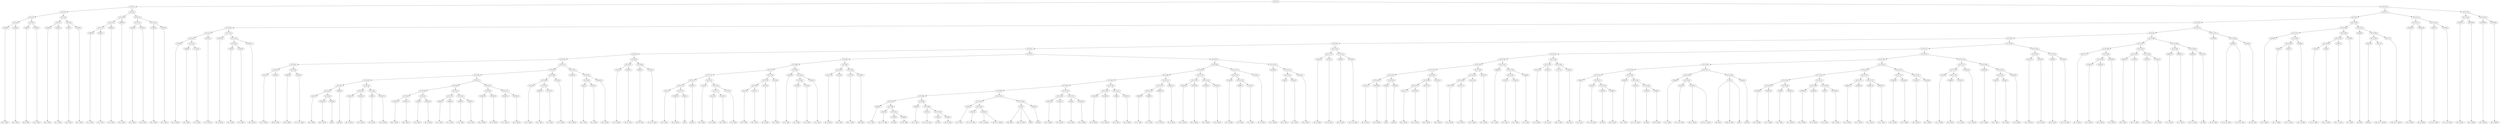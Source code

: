 digraph sample{
"L2350(0)"->"[D  G  B](0)"
"L2350(1)"->"[D  G  B](1)"
"L5721(4)"->"L2350(0)"
"L5721(4)"->"L2350(1)"
"L199(0)"->"[D  E  B](0)"
"L2350(2)"->"[D  G  B](2)"
"L5721(5)"->"L199(0)"
"L5721(5)"->"L2350(2)"
"L5721(3)"->"L5721(4)"
"L5721(3)"->"L5721(5)"
"L2350(3)"->"[D  G  B](3)"
"L2350(4)"->"[D  G  B](4)"
"L5721(7)"->"L2350(3)"
"L5721(7)"->"L2350(4)"
"L199(1)"->"[D  E  B](1)"
"L2350(5)"->"[D  G  B](5)"
"L5721(8)"->"L199(1)"
"L5721(8)"->"L2350(5)"
"L5721(6)"->"L5721(7)"
"L5721(6)"->"L5721(8)"
"L5721(2)"->"L5721(3)"
"L5721(2)"->"L5721(6)"
"L3863(0)"->"[C  E  G](0)"
"L3863(1)"->"[C  E  G](1)"
"L5721(12)"->"L3863(0)"
"L5721(12)"->"L3863(1)"
"L3863(2)"->"[C  E  G](2)"
"L5721(11)"->"L5721(12)"
"L5721(11)"->"L3863(2)"
"L3863(3)"->"[C  E  G](3)"
"L5721(10)"->"L5721(11)"
"L5721(10)"->"L3863(3)"
"L2350(6)"->"[D  G  B](6)"
"L2350(7)"->"[D  G  B](7)"
"L5721(14)"->"L2350(6)"
"L5721(14)"->"L2350(7)"
"L2350(8)"->"[D  G  B](8)"
"L2350(9)"->"[D  G  B](9)"
"L5721(15)"->"L2350(8)"
"L5721(15)"->"L2350(9)"
"L5721(13)"->"L5721(14)"
"L5721(13)"->"L5721(15)"
"L5721(9)"->"L5721(10)"
"L5721(9)"->"L5721(13)"
"L5721(1)"->"L5721(2)"
"L5721(1)"->"L5721(9)"
"L5154(0)"->"[C  D  Fis](0)"
"L4996(0)"->"[D  A  B](0)"
"L-1814(0)"->"[C  A  B](0)"
"L5721(23)"->"L4996(0)"
"L5721(23)"->"L-1814(0)"
"L5721(22)"->"L5154(0)"
"L5721(22)"->"L5721(23)"
"L5154(1)"->"[C  D  Fis](1)"
"L5721(21)"->"L5721(22)"
"L5721(21)"->"L5154(1)"
"L2350(10)"->"[D  G  B](10)"
"L563(0)"->"[D  G  A](0)"
"L4185(0)"->"[G  A  B](0)"
"L5721(26)"->"L563(0)"
"L5721(26)"->"L4185(0)"
"L2350(11)"->"[D  G  B](11)"
"L5721(25)"->"L5721(26)"
"L5721(25)"->"L2350(11)"
"L5721(24)"->"L2350(10)"
"L5721(24)"->"L5721(25)"
"L5721(20)"->"L5721(21)"
"L5721(20)"->"L5721(24)"
"L5154(2)"->"[C  D  Fis](2)"
"L4310(0)"->"[D  Fis  G](0)"
"L5721(35)"->"L5154(2)"
"L5721(35)"->"L4310(0)"
"L4935(0)"->"[D  Fis  A](0)"
"L4793(0)"->"[C  D  Fis  A](0)"
"L5721(36)"->"L4935(0)"
"L5721(36)"->"L4793(0)"
"L5721(34)"->"L5721(35)"
"L5721(34)"->"L5721(36)"
"L4212(0)"->"[E  G  B](0)"
"L2350(12)"->"[D  G  B](12)"
"L2930(0)"->"[G](0)"
"L5721(43)"->"L2350(12)"
"L5721(43)"->"L2930(0)"
"L5721(42)"->"L4212(0)"
"L5721(42)"->"L5721(43)"
"L3642(0)"->"[rest](0)"
"L5721(41)"->"L5721(42)"
"L5721(41)"->"L3642(0)"
"L2350(13)"->"[D  G  B](13)"
"L2350(14)"->"[D  G  B](14)"
"L5721(45)"->"L2350(13)"
"L5721(45)"->"L2350(14)"
"L199(2)"->"[D  E  B](2)"
"L2350(15)"->"[D  G  B](15)"
"L5721(46)"->"L199(2)"
"L5721(46)"->"L2350(15)"
"L5721(44)"->"L5721(45)"
"L5721(44)"->"L5721(46)"
"L5721(40)"->"L5721(41)"
"L5721(40)"->"L5721(44)"
"L2350(16)"->"[D  G  B](16)"
"L2350(17)"->"[D  G  B](17)"
"L5721(50)"->"L2350(16)"
"L5721(50)"->"L2350(17)"
"L199(3)"->"[D  E  B](3)"
"L2350(18)"->"[D  G  B](18)"
"L5721(51)"->"L199(3)"
"L5721(51)"->"L2350(18)"
"L5721(49)"->"L5721(50)"
"L5721(49)"->"L5721(51)"
"L3863(4)"->"[C  E  G](4)"
"L3863(5)"->"[C  E  G](5)"
"L5721(53)"->"L3863(4)"
"L5721(53)"->"L3863(5)"
"L3863(6)"->"[C  E  G](6)"
"L3863(7)"->"[C  E  G](7)"
"L5721(54)"->"L3863(6)"
"L5721(54)"->"L3863(7)"
"L5721(52)"->"L5721(53)"
"L5721(52)"->"L5721(54)"
"L5721(48)"->"L5721(49)"
"L5721(48)"->"L5721(52)"
"L2350(19)"->"[D  G  B](19)"
"L2350(20)"->"[D  G  B](20)"
"L5721(56)"->"L2350(19)"
"L5721(56)"->"L2350(20)"
"L2350(21)"->"[D  G  B](21)"
"L2350(22)"->"[D  G  B](22)"
"L5721(57)"->"L2350(21)"
"L5721(57)"->"L2350(22)"
"L5721(55)"->"L5721(56)"
"L5721(55)"->"L5721(57)"
"L5721(47)"->"L5721(48)"
"L5721(47)"->"L5721(55)"
"L5721(39)"->"L5721(40)"
"L5721(39)"->"L5721(47)"
"L5154(3)"->"[C  D  Fis](3)"
"L4996(1)"->"[D  A  B](1)"
"L-1814(1)"->"[C  A  B](1)"
"L5721(60)"->"L4996(1)"
"L5721(60)"->"L-1814(1)"
"L5721(59)"->"L5154(3)"
"L5721(59)"->"L5721(60)"
"L5154(4)"->"[C  D  Fis](4)"
"L5721(58)"->"L5721(59)"
"L5721(58)"->"L5154(4)"
"L5721(38)"->"L5721(39)"
"L5721(38)"->"L5721(58)"
"L2350(23)"->"[D  G  B](23)"
"L563(1)"->"[D  G  A](1)"
"L4185(1)"->"[G  A  B](1)"
"L5721(63)"->"L563(1)"
"L5721(63)"->"L4185(1)"
"L2350(24)"->"[D  G  B](24)"
"L5721(62)"->"L5721(63)"
"L5721(62)"->"L2350(24)"
"L5721(61)"->"L2350(23)"
"L5721(61)"->"L5721(62)"
"L5721(37)"->"L5721(38)"
"L5721(37)"->"L5721(61)"
"L5721(33)"->"L5721(34)"
"L5721(33)"->"L5721(37)"
"L5154(5)"->"[C  D  Fis](5)"
"L4310(1)"->"[D  Fis  G](1)"
"L5721(65)"->"L5154(5)"
"L5721(65)"->"L4310(1)"
"L4935(1)"->"[D  Fis  A](1)"
"L4793(1)"->"[C  D  Fis  A](1)"
"L5721(66)"->"L4935(1)"
"L5721(66)"->"L4793(1)"
"L5721(64)"->"L5721(65)"
"L5721(64)"->"L5721(66)"
"L5721(32)"->"L5721(33)"
"L5721(32)"->"L5721(64)"
"L4212(1)"->"[E  G  B](1)"
"L2350(25)"->"[D  G  B](25)"
"L2930(1)"->"[G](1)"
"L5721(74)"->"L2350(25)"
"L5721(74)"->"L2930(1)"
"L5721(73)"->"L4212(1)"
"L5721(73)"->"L5721(74)"
"L3642(1)"->"[rest](1)"
"L5721(72)"->"L5721(73)"
"L5721(72)"->"L3642(1)"
"L4212(2)"->"[E  G  B](2)"
"L4212(3)"->"[E  G  B](3)"
"L4212(4)"->"[E  G  B](4)"
"L5721(77)"->"L4212(3)"
"L5721(77)"->"L4212(4)"
"L4212(5)"->"[E  G  B](5)"
"L5721(76)"->"L5721(77)"
"L5721(76)"->"L4212(5)"
"L5721(75)"->"L4212(2)"
"L5721(75)"->"L5721(76)"
"L5721(71)"->"L5721(72)"
"L5721(71)"->"L5721(75)"
"L4212(6)"->"[E  G  B](6)"
"L4212(7)"->"[E  G  B](7)"
"L5721(80)"->"L4212(6)"
"L5721(80)"->"L4212(7)"
"L4212(8)"->"[E  G  B](8)"
"L5721(79)"->"L5721(80)"
"L5721(79)"->"L4212(8)"
"L4212(9)"->"[E  G  B](9)"
"L5721(78)"->"L5721(79)"
"L5721(78)"->"L4212(9)"
"L5721(70)"->"L5721(71)"
"L5721(70)"->"L5721(78)"
"L5000(0)"->"[C  E  A](0)"
"L5376(0)"->"[E  A  B](0)"
"L-1814(2)"->"[C  A  B](2)"
"L5721(83)"->"L5376(0)"
"L5721(83)"->"L-1814(2)"
"L5000(1)"->"[C  E  A](1)"
"L5721(82)"->"L5721(83)"
"L5721(82)"->"L5000(1)"
"L5721(81)"->"L5000(0)"
"L5721(81)"->"L5721(82)"
"L5721(69)"->"L5721(70)"
"L5721(69)"->"L5721(81)"
"L4212(10)"->"[E  G  B](10)"
"L4144(0)"->"[E  G  A](0)"
"L5721(85)"->"L4212(10)"
"L5721(85)"->"L4144(0)"
"L-1877(0)"->"[Fis  G  B](0)"
"L-1856(0)"->"[Dis  E](0)"
"L5721(86)"->"L-1877(0)"
"L5721(86)"->"L-1856(0)"
"L5721(84)"->"L5721(85)"
"L5721(84)"->"L5721(86)"
"L5721(68)"->"L5721(69)"
"L5721(68)"->"L5721(84)"
"L5000(2)"->"[C  E  A](2)"
"L5522(0)"->"[C  E  Fis  A](0)"
"L-2033(0)"->"[E  B](0)"
"L5566(0)"->"[E  Fis  B](0)"
"L5721(97)"->"L-2033(0)"
"L5721(97)"->"L5566(0)"
"L5721(96)"->"L5522(0)"
"L5721(96)"->"L5721(97)"
"L5721(95)"->"L5000(2)"
"L5721(95)"->"L5721(96)"
"L5000(3)"->"[C  E  A](3)"
"L5522(1)"->"[C  E  Fis  A](1)"
"L-2033(1)"->"[E  B](1)"
"L5566(1)"->"[E  Fis  B](1)"
"L5721(100)"->"L-2033(1)"
"L5721(100)"->"L5566(1)"
"L5721(99)"->"L5522(1)"
"L5721(99)"->"L5721(100)"
"L5721(98)"->"L5000(3)"
"L5721(98)"->"L5721(99)"
"L5721(94)"->"L5721(95)"
"L5721(94)"->"L5721(98)"
"L5000(4)"->"[C  E  A](4)"
"L5522(2)"->"[C  E  Fis  A](2)"
"L-2034(0)"->"[Cis  E  Ais](0)"
"L-2034(0)"->"[E  Fis  G  Ais](0)"
"L5721(103)"->"L5522(2)"
"L5721(103)"->"L-2034(0)"
"L5721(102)"->"L5000(4)"
"L5721(102)"->"L5721(103)"
"L773(0)"->"[Dis  B](0)"
"L773(0)"->"[Dis  Fis  B](0)"
"L773(0)"->"[B](0)"
"L3642(2)"->"[rest](2)"
"L5721(104)"->"L773(0)"
"L5721(104)"->"L3642(2)"
"L5721(101)"->"L5721(102)"
"L5721(101)"->"L5721(104)"
"L5721(93)"->"L5721(94)"
"L5721(93)"->"L5721(101)"
"L2350(26)"->"[D  G  B](26)"
"L2350(27)"->"[D  G  B](27)"
"L5721(106)"->"L2350(26)"
"L5721(106)"->"L2350(27)"
"L199(4)"->"[D  E  B](4)"
"L2350(28)"->"[D  G  B](28)"
"L5721(107)"->"L199(4)"
"L5721(107)"->"L2350(28)"
"L5721(105)"->"L5721(106)"
"L5721(105)"->"L5721(107)"
"L5721(92)"->"L5721(93)"
"L5721(92)"->"L5721(105)"
"L2350(29)"->"[D  G  B](29)"
"L2350(30)"->"[D  G  B](30)"
"L5721(109)"->"L2350(29)"
"L5721(109)"->"L2350(30)"
"L199(5)"->"[D  E  B](5)"
"L2350(31)"->"[D  G  B](31)"
"L5721(110)"->"L199(5)"
"L5721(110)"->"L2350(31)"
"L5721(108)"->"L5721(109)"
"L5721(108)"->"L5721(110)"
"L5721(91)"->"L5721(92)"
"L5721(91)"->"L5721(108)"
"L3863(8)"->"[C  E  G](8)"
"L3863(9)"->"[C  E  G](9)"
"L5721(113)"->"L3863(8)"
"L5721(113)"->"L3863(9)"
"L3863(10)"->"[C  E  G](10)"
"L5721(112)"->"L5721(113)"
"L5721(112)"->"L3863(10)"
"L3863(11)"->"[C  E  G](11)"
"L5721(111)"->"L5721(112)"
"L5721(111)"->"L3863(11)"
"L5721(90)"->"L5721(91)"
"L5721(90)"->"L5721(111)"
"L2350(32)"->"[D  G  B](32)"
"L2350(33)"->"[D  G  B](33)"
"L5721(115)"->"L2350(32)"
"L5721(115)"->"L2350(33)"
"L2350(34)"->"[D  G  B](34)"
"L2350(35)"->"[D  G  B](35)"
"L5721(116)"->"L2350(34)"
"L5721(116)"->"L2350(35)"
"L5721(114)"->"L5721(115)"
"L5721(114)"->"L5721(116)"
"L5721(89)"->"L5721(90)"
"L5721(89)"->"L5721(114)"
"L5154(6)"->"[C  D  Fis](6)"
"L4996(2)"->"[D  A  B](2)"
"L-1814(3)"->"[C  A  B](3)"
"L5721(119)"->"L4996(2)"
"L5721(119)"->"L-1814(3)"
"L5721(118)"->"L5154(6)"
"L5721(118)"->"L5721(119)"
"L5154(7)"->"[C  D  Fis](7)"
"L5721(117)"->"L5721(118)"
"L5721(117)"->"L5154(7)"
"L5721(88)"->"L5721(89)"
"L5721(88)"->"L5721(117)"
"L2350(36)"->"[D  G  B](36)"
"L563(2)"->"[D  G  A](2)"
"L4185(2)"->"[G  A  B](2)"
"L5721(122)"->"L563(2)"
"L5721(122)"->"L4185(2)"
"L2350(37)"->"[D  G  B](37)"
"L5721(121)"->"L5721(122)"
"L5721(121)"->"L2350(37)"
"L5721(120)"->"L2350(36)"
"L5721(120)"->"L5721(121)"
"L5721(87)"->"L5721(88)"
"L5721(87)"->"L5721(120)"
"L5721(67)"->"L5721(68)"
"L5721(67)"->"L5721(87)"
"L5721(31)"->"L5721(32)"
"L5721(31)"->"L5721(67)"
"L5154(8)"->"[C  D  Fis](8)"
"L4310(2)"->"[D  Fis  G](2)"
"L5721(124)"->"L5154(8)"
"L5721(124)"->"L4310(2)"
"L4935(2)"->"[D  Fis  A](2)"
"L4793(2)"->"[C  D  Fis  A](2)"
"L5721(125)"->"L4935(2)"
"L5721(125)"->"L4793(2)"
"L5721(123)"->"L5721(124)"
"L5721(123)"->"L5721(125)"
"L5721(30)"->"L5721(31)"
"L5721(30)"->"L5721(123)"
"L4212(11)"->"[E  G  B](11)"
"L2350(38)"->"[D  G  B](38)"
"L5721(133)"->"L4212(11)"
"L5721(133)"->"L2350(38)"
"L2930(2)"->"[G](2)"
"L3642(3)"->"[rest](3)"
"L5721(134)"->"L2930(2)"
"L5721(134)"->"L3642(3)"
"L5721(132)"->"L5721(133)"
"L5721(132)"->"L5721(134)"
"L4212(12)"->"[E  G  B](12)"
"L4212(13)"->"[E  G  B](13)"
"L5721(137)"->"L4212(12)"
"L5721(137)"->"L4212(13)"
"L4212(14)"->"[E  G  B](14)"
"L5721(136)"->"L5721(137)"
"L5721(136)"->"L4212(14)"
"L4212(15)"->"[E  G  B](15)"
"L5721(135)"->"L5721(136)"
"L5721(135)"->"L4212(15)"
"L5721(131)"->"L5721(132)"
"L5721(131)"->"L5721(135)"
"L4212(16)"->"[E  G  B](16)"
"L4212(17)"->"[E  G  B](17)"
"L5721(140)"->"L4212(16)"
"L5721(140)"->"L4212(17)"
"L4212(18)"->"[E  G  B](18)"
"L5721(139)"->"L5721(140)"
"L5721(139)"->"L4212(18)"
"L4212(19)"->"[E  G  B](19)"
"L5721(138)"->"L5721(139)"
"L5721(138)"->"L4212(19)"
"L5721(130)"->"L5721(131)"
"L5721(130)"->"L5721(138)"
"L5000(5)"->"[C  E  A](5)"
"L5376(1)"->"[E  A  B](1)"
"L-1814(4)"->"[C  A  B](4)"
"L5721(143)"->"L5376(1)"
"L5721(143)"->"L-1814(4)"
"L5000(6)"->"[C  E  A](6)"
"L5721(142)"->"L5721(143)"
"L5721(142)"->"L5000(6)"
"L5721(141)"->"L5000(5)"
"L5721(141)"->"L5721(142)"
"L5721(129)"->"L5721(130)"
"L5721(129)"->"L5721(141)"
"L4212(20)"->"[E  G  B](20)"
"L4144(1)"->"[E  G  A](1)"
"L5721(145)"->"L4212(20)"
"L5721(145)"->"L4144(1)"
"L-1877(1)"->"[Fis  G  B](1)"
"L-1856(1)"->"[Dis  E](1)"
"L5721(146)"->"L-1877(1)"
"L5721(146)"->"L-1856(1)"
"L5721(144)"->"L5721(145)"
"L5721(144)"->"L5721(146)"
"L5721(128)"->"L5721(129)"
"L5721(128)"->"L5721(144)"
"L5000(7)"->"[C  E  A](7)"
"L5522(3)"->"[C  E  Fis  A](3)"
"L-2033(2)"->"[E  B](2)"
"L5566(2)"->"[E  Fis  B](2)"
"L5721(153)"->"L-2033(2)"
"L5721(153)"->"L5566(2)"
"L5721(152)"->"L5522(3)"
"L5721(152)"->"L5721(153)"
"L5721(151)"->"L5000(7)"
"L5721(151)"->"L5721(152)"
"L5000(8)"->"[C  E  A](8)"
"L5522(4)"->"[C  E  Fis  A](4)"
"L-2033(3)"->"[E  B](3)"
"L5566(3)"->"[E  Fis  B](3)"
"L5721(156)"->"L-2033(3)"
"L5721(156)"->"L5566(3)"
"L5721(155)"->"L5522(4)"
"L5721(155)"->"L5721(156)"
"L5721(154)"->"L5000(8)"
"L5721(154)"->"L5721(155)"
"L5721(150)"->"L5721(151)"
"L5721(150)"->"L5721(154)"
"L5000(9)"->"[C  E  A](9)"
"L5522(5)"->"[C  E  Fis  A](5)"
"L-2034(1)"->"[Cis  E  Ais](1)"
"L-2034(1)"->"[E  Fis  G  Ais](1)"
"L5721(159)"->"L5522(5)"
"L5721(159)"->"L-2034(1)"
"L5721(158)"->"L5000(9)"
"L5721(158)"->"L5721(159)"
"L773(1)"->"[Dis  B](1)"
"L773(1)"->"[Dis  Fis  B](1)"
"L773(1)"->"[B](1)"
"L3642(4)"->"[rest](4)"
"L5721(160)"->"L773(1)"
"L5721(160)"->"L3642(4)"
"L5721(157)"->"L5721(158)"
"L5721(157)"->"L5721(160)"
"L5721(149)"->"L5721(150)"
"L5721(149)"->"L5721(157)"
"L2350(39)"->"[D  G  B](39)"
"L2350(40)"->"[D  G  B](40)"
"L5721(165)"->"L2350(39)"
"L5721(165)"->"L2350(40)"
"L199(6)"->"[D  E  B](6)"
"L2350(41)"->"[D  G  B](41)"
"L5721(166)"->"L199(6)"
"L5721(166)"->"L2350(41)"
"L5721(164)"->"L5721(165)"
"L5721(164)"->"L5721(166)"
"L2350(42)"->"[D  G  B](42)"
"L2350(43)"->"[D  G  B](43)"
"L5721(168)"->"L2350(42)"
"L5721(168)"->"L2350(43)"
"L199(7)"->"[D  E  B](7)"
"L2350(44)"->"[D  G  B](44)"
"L5721(169)"->"L199(7)"
"L5721(169)"->"L2350(44)"
"L5721(167)"->"L5721(168)"
"L5721(167)"->"L5721(169)"
"L5721(163)"->"L5721(164)"
"L5721(163)"->"L5721(167)"
"L3863(12)"->"[C  E  G](12)"
"L3863(13)"->"[C  E  G](13)"
"L5721(171)"->"L3863(12)"
"L5721(171)"->"L3863(13)"
"L3863(14)"->"[C  E  G](14)"
"L3863(15)"->"[C  E  G](15)"
"L5721(172)"->"L3863(14)"
"L5721(172)"->"L3863(15)"
"L5721(170)"->"L5721(171)"
"L5721(170)"->"L5721(172)"
"L5721(162)"->"L5721(163)"
"L5721(162)"->"L5721(170)"
"L2350(45)"->"[D  G  B](45)"
"L2350(46)"->"[D  G  B](46)"
"L5721(174)"->"L2350(45)"
"L5721(174)"->"L2350(46)"
"L2350(47)"->"[D  G  B](47)"
"L2350(48)"->"[D  G  B](48)"
"L5721(175)"->"L2350(47)"
"L5721(175)"->"L2350(48)"
"L5721(173)"->"L5721(174)"
"L5721(173)"->"L5721(175)"
"L5721(161)"->"L5721(162)"
"L5721(161)"->"L5721(173)"
"L5721(148)"->"L5721(149)"
"L5721(148)"->"L5721(161)"
"L5154(9)"->"[C  D  Fis](9)"
"L4996(3)"->"[D  A  B](3)"
"L-1814(5)"->"[C  A  B](5)"
"L5721(179)"->"L4996(3)"
"L5721(179)"->"L-1814(5)"
"L5721(178)"->"L5154(9)"
"L5721(178)"->"L5721(179)"
"L5154(10)"->"[C  D  Fis](10)"
"L5721(177)"->"L5721(178)"
"L5721(177)"->"L5154(10)"
"L2350(49)"->"[D  G  B](49)"
"L563(3)"->"[D  G  A](3)"
"L4185(3)"->"[G  A  B](3)"
"L5721(182)"->"L563(3)"
"L5721(182)"->"L4185(3)"
"L2350(50)"->"[D  G  B](50)"
"L5721(181)"->"L5721(182)"
"L5721(181)"->"L2350(50)"
"L5721(180)"->"L2350(49)"
"L5721(180)"->"L5721(181)"
"L5721(176)"->"L5721(177)"
"L5721(176)"->"L5721(180)"
"L5721(147)"->"L5721(148)"
"L5721(147)"->"L5721(176)"
"L5721(127)"->"L5721(128)"
"L5721(127)"->"L5721(147)"
"L5154(11)"->"[C  D  Fis](11)"
"L4310(3)"->"[D  Fis  G](3)"
"L5721(184)"->"L5154(11)"
"L5721(184)"->"L4310(3)"
"L4935(3)"->"[D  Fis  A](3)"
"L4793(3)"->"[C  D  Fis  A](3)"
"L5721(185)"->"L4935(3)"
"L5721(185)"->"L4793(3)"
"L5721(183)"->"L5721(184)"
"L5721(183)"->"L5721(185)"
"L5721(126)"->"L5721(127)"
"L5721(126)"->"L5721(183)"
"L5721(29)"->"L5721(30)"
"L5721(29)"->"L5721(126)"
"L4212(21)"->"[E  G  B](21)"
"L2350(51)"->"[D  G  B](51)"
"L2350(52)"->"[D  G  B](52)"
"L5721(190)"->"L2350(51)"
"L5721(190)"->"L2350(52)"
"L2350(53)"->"[D  G  B](53)"
"L5721(189)"->"L5721(190)"
"L5721(189)"->"L2350(53)"
"L5721(188)"->"L4212(21)"
"L5721(188)"->"L5721(189)"
"L3592(0)"->"[D  F  G](0)"
"L3149(0)"->"[D  F  G  B](0)"
"L5721(192)"->"L3592(0)"
"L5721(192)"->"L3149(0)"
"L2621(0)"->"[D  F  G  A](0)"
"L-1997(0)"->"[D  F  B](0)"
"L5721(193)"->"L2621(0)"
"L5721(193)"->"L-1997(0)"
"L5721(191)"->"L5721(192)"
"L5721(191)"->"L5721(193)"
"L5721(187)"->"L5721(188)"
"L5721(187)"->"L5721(191)"
"L3863(16)"->"[C  E  G](16)"
"L3863(17)"->"[C  E  G](17)"
"L5721(195)"->"L3863(16)"
"L5721(195)"->"L3863(17)"
"L3890(0)"->"[C  D  E  G](0)"
"L2427(0)"->"[C  E](0)"
"L5721(196)"->"L3890(0)"
"L5721(196)"->"L2427(0)"
"L5721(194)"->"L5721(195)"
"L5721(194)"->"L5721(196)"
"L5721(186)"->"L5721(187)"
"L5721(186)"->"L5721(194)"
"L5721(28)"->"L5721(29)"
"L5721(28)"->"L5721(186)"
"L5190(0)"->"[C  Dis  G](0)"
"L4895(0)"->"[C  D  Dis  G](0)"
"L4895(0)"->"[C  D  Dis  G](1)"
"L5190(1)"->"[C  Dis  G](1)"
"L5721(198)"->"L4895(0)"
"L5721(198)"->"L5190(1)"
"L5721(197)"->"L5190(0)"
"L5721(197)"->"L5721(198)"
"L5721(27)"->"L5721(28)"
"L5721(27)"->"L5721(197)"
"L5721(19)"->"L5721(20)"
"L5721(19)"->"L5721(27)"
"L2350(54)"->"[D  G  B](54)"
"L564(0)"->"[D  G  A  B](0)"
"L564(1)"->"[D  G  A  B](1)"
"L5721(203)"->"L564(0)"
"L5721(203)"->"L564(1)"
"L1064(0)"->"[D  E  G  B](0)"
"L5721(202)"->"L5721(203)"
"L5721(202)"->"L1064(0)"
"L5721(201)"->"L2350(54)"
"L5721(201)"->"L5721(202)"
"L1972(0)"->"[C  D  G  B](0)"
"L564(2)"->"[D  G  A  B](2)"
"L5721(206)"->"L1972(0)"
"L5721(206)"->"L564(2)"
"L1064(1)"->"[D  E  G  B](1)"
"L5721(205)"->"L5721(206)"
"L5721(205)"->"L1064(1)"
"L-1939(0)"->"[C  D  B](0)"
"L5721(204)"->"L5721(205)"
"L5721(204)"->"L-1939(0)"
"L5721(200)"->"L5721(201)"
"L5721(200)"->"L5721(204)"
"L3609(0)"->"[G  B](0)"
"L3642(5)"->"[rest](5)"
"L4077(0)"->"[Cis  Dis  G  Ais](0)"
"L5721(209)"->"L3642(5)"
"L5721(209)"->"L4077(0)"
"L4077(1)"->"[Cis  Dis  G  Ais](1)"
"L5721(208)"->"L5721(209)"
"L5721(208)"->"L4077(1)"
"L5721(207)"->"L3609(0)"
"L5721(207)"->"L5721(208)"
"L5721(199)"->"L5721(200)"
"L5721(199)"->"L5721(207)"
"L5721(18)"->"L5721(19)"
"L5721(18)"->"L5721(199)"
"L2350(55)"->"[D  G  B](55)"
"L2350(56)"->"[D  G  B](56)"
"L5721(211)"->"L2350(55)"
"L5721(211)"->"L2350(56)"
"L2537(0)"->"[C  D  Fis  B](0)"
"L4793(4)"->"[C  D  Fis  A](4)"
"L5721(212)"->"L2537(0)"
"L5721(212)"->"L4793(4)"
"L5721(210)"->"L5721(211)"
"L5721(210)"->"L5721(212)"
"L5721(17)"->"L5721(18)"
"L5721(17)"->"L5721(210)"
"L2350(57)"->"[D  G  B](57)"
"L2350(58)"->"[D  G  B](58)"
"L5721(214)"->"L2350(57)"
"L5721(214)"->"L2350(58)"
"L2350(59)"->"[D  G  B](59)"
"L2350(60)"->"[D  G  B](60)"
"L5721(215)"->"L2350(59)"
"L5721(215)"->"L2350(60)"
"L5721(213)"->"L5721(214)"
"L5721(213)"->"L5721(215)"
"L5721(16)"->"L5721(17)"
"L5721(16)"->"L5721(213)"
"L5721(0)"->"L5721(1)"
"L5721(0)"->"L5721(16)"
{rank = min; "L5721(0)"}
{rank = same; "L5721(1)"; "L5721(16)";}
{rank = same; "L5721(2)"; "L5721(9)"; "L5721(17)"; "L5721(213)";}
{rank = same; "L5721(3)"; "L5721(6)"; "L5721(10)"; "L5721(13)"; "L5721(18)"; "L5721(210)"; "L5721(214)"; "L5721(215)";}
{rank = same; "L5721(4)"; "L5721(5)"; "L5721(7)"; "L5721(8)"; "L5721(11)"; "L3863(3)"; "L5721(14)"; "L5721(15)"; "L5721(19)"; "L5721(199)"; "L5721(211)"; "L5721(212)"; "L2350(57)"; "L2350(58)"; "L2350(59)"; "L2350(60)";}
{rank = same; "L2350(0)"; "L2350(1)"; "L199(0)"; "L2350(2)"; "L2350(3)"; "L2350(4)"; "L199(1)"; "L2350(5)"; "L5721(12)"; "L3863(2)"; "L2350(6)"; "L2350(7)"; "L2350(8)"; "L2350(9)"; "L5721(20)"; "L5721(27)"; "L5721(200)"; "L5721(207)"; "L2350(55)"; "L2350(56)"; "L2537(0)"; "L4793(4)";}
{rank = same; "L3863(0)"; "L3863(1)"; "L5721(21)"; "L5721(24)"; "L5721(28)"; "L5721(197)"; "L5721(201)"; "L5721(204)"; "L3609(0)"; "L5721(208)";}
{rank = same; "L5721(22)"; "L5154(1)"; "L2350(10)"; "L5721(25)"; "L5721(29)"; "L5721(186)"; "L5190(0)"; "L5721(198)"; "L2350(54)"; "L5721(202)"; "L5721(205)"; "L-1939(0)"; "L5721(209)"; "L4077(1)";}
{rank = same; "L5154(0)"; "L5721(23)"; "L5721(26)"; "L2350(11)"; "L5721(30)"; "L5721(126)"; "L5721(187)"; "L5721(194)"; "L4895(0)"; "L5190(1)"; "L5721(203)"; "L1064(0)"; "L5721(206)"; "L1064(1)"; "L3642(5)"; "L4077(0)";}
{rank = same; "L4996(0)"; "L-1814(0)"; "L563(0)"; "L4185(0)"; "L5721(31)"; "L5721(123)"; "L5721(127)"; "L5721(183)"; "L5721(188)"; "L5721(191)"; "L5721(195)"; "L5721(196)"; "L564(0)"; "L564(1)"; "L1972(0)"; "L564(2)";}
{rank = same; "L5721(32)"; "L5721(67)"; "L5721(124)"; "L5721(125)"; "L5721(128)"; "L5721(147)"; "L5721(184)"; "L5721(185)"; "L4212(21)"; "L5721(189)"; "L5721(192)"; "L5721(193)"; "L3863(16)"; "L3863(17)"; "L3890(0)"; "L2427(0)";}
{rank = same; "L5721(33)"; "L5721(64)"; "L5721(68)"; "L5721(87)"; "L5154(8)"; "L4310(2)"; "L4935(2)"; "L4793(2)"; "L5721(129)"; "L5721(144)"; "L5721(148)"; "L5721(176)"; "L5154(11)"; "L4310(3)"; "L4935(3)"; "L4793(3)"; "L5721(190)"; "L2350(53)"; "L3592(0)"; "L3149(0)"; "L2621(0)"; "L-1997(0)";}
{rank = same; "L5721(34)"; "L5721(37)"; "L5721(65)"; "L5721(66)"; "L5721(69)"; "L5721(84)"; "L5721(88)"; "L5721(120)"; "L5721(130)"; "L5721(141)"; "L5721(145)"; "L5721(146)"; "L5721(149)"; "L5721(161)"; "L5721(177)"; "L5721(180)"; "L2350(51)"; "L2350(52)";}
{rank = same; "L5721(35)"; "L5721(36)"; "L5721(38)"; "L5721(61)"; "L5154(5)"; "L4310(1)"; "L4935(1)"; "L4793(1)"; "L5721(70)"; "L5721(81)"; "L5721(85)"; "L5721(86)"; "L5721(89)"; "L5721(117)"; "L2350(36)"; "L5721(121)"; "L5721(131)"; "L5721(138)"; "L5000(5)"; "L5721(142)"; "L4212(20)"; "L4144(1)"; "L-1877(1)"; "L-1856(1)"; "L5721(150)"; "L5721(157)"; "L5721(162)"; "L5721(173)"; "L5721(178)"; "L5154(10)"; "L2350(49)"; "L5721(181)";}
{rank = same; "L5154(2)"; "L4310(0)"; "L4935(0)"; "L4793(0)"; "L5721(39)"; "L5721(58)"; "L2350(23)"; "L5721(62)"; "L5721(71)"; "L5721(78)"; "L5000(0)"; "L5721(82)"; "L4212(10)"; "L4144(0)"; "L-1877(0)"; "L-1856(0)"; "L5721(90)"; "L5721(114)"; "L5721(118)"; "L5154(7)"; "L5721(122)"; "L2350(37)"; "L5721(132)"; "L5721(135)"; "L5721(139)"; "L4212(19)"; "L5721(143)"; "L5000(6)"; "L5721(151)"; "L5721(154)"; "L5721(158)"; "L5721(160)"; "L5721(163)"; "L5721(170)"; "L5721(174)"; "L5721(175)"; "L5154(9)"; "L5721(179)"; "L5721(182)"; "L2350(50)";}
{rank = same; "L5721(40)"; "L5721(47)"; "L5721(59)"; "L5154(4)"; "L5721(63)"; "L2350(24)"; "L5721(72)"; "L5721(75)"; "L5721(79)"; "L4212(9)"; "L5721(83)"; "L5000(1)"; "L5721(91)"; "L5721(111)"; "L5721(115)"; "L5721(116)"; "L5154(6)"; "L5721(119)"; "L563(2)"; "L4185(2)"; "L5721(133)"; "L5721(134)"; "L5721(136)"; "L4212(15)"; "L5721(140)"; "L4212(18)"; "L5376(1)"; "L-1814(4)"; "L5000(7)"; "L5721(152)"; "L5000(8)"; "L5721(155)"; "L5000(9)"; "L5721(159)"; "L773(1)"; "L3642(4)"; "L5721(164)"; "L5721(167)"; "L5721(171)"; "L5721(172)"; "L2350(45)"; "L2350(46)"; "L2350(47)"; "L2350(48)"; "L4996(3)"; "L-1814(5)"; "L563(3)"; "L4185(3)";}
{rank = same; "L5721(41)"; "L5721(44)"; "L5721(48)"; "L5721(55)"; "L5154(3)"; "L5721(60)"; "L563(1)"; "L4185(1)"; "L5721(73)"; "L3642(1)"; "L4212(2)"; "L5721(76)"; "L5721(80)"; "L4212(8)"; "L5376(0)"; "L-1814(2)"; "L5721(92)"; "L5721(108)"; "L5721(112)"; "L3863(11)"; "L2350(32)"; "L2350(33)"; "L2350(34)"; "L2350(35)"; "L4996(2)"; "L-1814(3)"; "L4212(11)"; "L2350(38)"; "L2930(2)"; "L3642(3)"; "L5721(137)"; "L4212(14)"; "L4212(16)"; "L4212(17)"; "L5522(3)"; "L5721(153)"; "L5522(4)"; "L5721(156)"; "L5522(5)"; "L-2034(1)"; "L5721(165)"; "L5721(166)"; "L5721(168)"; "L5721(169)"; "L3863(12)"; "L3863(13)"; "L3863(14)"; "L3863(15)";}
{rank = same; "L5721(42)"; "L3642(0)"; "L5721(45)"; "L5721(46)"; "L5721(49)"; "L5721(52)"; "L5721(56)"; "L5721(57)"; "L4996(1)"; "L-1814(1)"; "L4212(1)"; "L5721(74)"; "L5721(77)"; "L4212(5)"; "L4212(6)"; "L4212(7)"; "L5721(93)"; "L5721(105)"; "L5721(109)"; "L5721(110)"; "L5721(113)"; "L3863(10)"; "L4212(12)"; "L4212(13)"; "L-2033(2)"; "L5566(2)"; "L-2033(3)"; "L5566(3)"; "L2350(39)"; "L2350(40)"; "L199(6)"; "L2350(41)"; "L2350(42)"; "L2350(43)"; "L199(7)"; "L2350(44)";}
{rank = same; "L4212(0)"; "L5721(43)"; "L2350(13)"; "L2350(14)"; "L199(2)"; "L2350(15)"; "L5721(50)"; "L5721(51)"; "L5721(53)"; "L5721(54)"; "L2350(19)"; "L2350(20)"; "L2350(21)"; "L2350(22)"; "L2350(25)"; "L2930(1)"; "L4212(3)"; "L4212(4)"; "L5721(94)"; "L5721(101)"; "L5721(106)"; "L5721(107)"; "L2350(29)"; "L2350(30)"; "L199(5)"; "L2350(31)"; "L3863(8)"; "L3863(9)";}
{rank = same; "L2350(12)"; "L2930(0)"; "L2350(16)"; "L2350(17)"; "L199(3)"; "L2350(18)"; "L3863(4)"; "L3863(5)"; "L3863(6)"; "L3863(7)"; "L5721(95)"; "L5721(98)"; "L5721(102)"; "L5721(104)"; "L2350(26)"; "L2350(27)"; "L199(4)"; "L2350(28)";}
{rank = same; "L5000(2)"; "L5721(96)"; "L5000(3)"; "L5721(99)"; "L5000(4)"; "L5721(103)"; "L773(0)"; "L3642(2)";}
{rank = same; "L5522(0)"; "L5721(97)"; "L5522(1)"; "L5721(100)"; "L5522(2)"; "L-2034(0)";}
{rank = same; "L-2033(0)"; "L5566(0)"; "L-2033(1)"; "L5566(1)";}
{rank = max; "[B](0)"; "[B](1)"; "[C  A  B](0)"; "[C  A  B](1)"; "[C  A  B](2)"; "[C  A  B](3)"; "[C  A  B](4)"; "[C  A  B](5)"; "[C  D  B](0)"; "[C  D  Dis  G](0)"; "[C  D  Dis  G](1)"; "[C  D  E  G](0)"; "[C  D  Fis  A](0)"; "[C  D  Fis  A](1)"; "[C  D  Fis  A](2)"; "[C  D  Fis  A](3)"; "[C  D  Fis  A](4)"; "[C  D  Fis  B](0)"; "[C  D  Fis](0)"; "[C  D  Fis](1)"; "[C  D  Fis](10)"; "[C  D  Fis](11)"; "[C  D  Fis](2)"; "[C  D  Fis](3)"; "[C  D  Fis](4)"; "[C  D  Fis](5)"; "[C  D  Fis](6)"; "[C  D  Fis](7)"; "[C  D  Fis](8)"; "[C  D  Fis](9)"; "[C  D  G  B](0)"; "[C  Dis  G](0)"; "[C  Dis  G](1)"; "[C  E  A](0)"; "[C  E  A](1)"; "[C  E  A](2)"; "[C  E  A](3)"; "[C  E  A](4)"; "[C  E  A](5)"; "[C  E  A](6)"; "[C  E  A](7)"; "[C  E  A](8)"; "[C  E  A](9)"; "[C  E  Fis  A](0)"; "[C  E  Fis  A](1)"; "[C  E  Fis  A](2)"; "[C  E  Fis  A](3)"; "[C  E  Fis  A](4)"; "[C  E  Fis  A](5)"; "[C  E  G](0)"; "[C  E  G](1)"; "[C  E  G](10)"; "[C  E  G](11)"; "[C  E  G](12)"; "[C  E  G](13)"; "[C  E  G](14)"; "[C  E  G](15)"; "[C  E  G](16)"; "[C  E  G](17)"; "[C  E  G](2)"; "[C  E  G](3)"; "[C  E  G](4)"; "[C  E  G](5)"; "[C  E  G](6)"; "[C  E  G](7)"; "[C  E  G](8)"; "[C  E  G](9)"; "[C  E](0)"; "[Cis  Dis  G  Ais](0)"; "[Cis  Dis  G  Ais](1)"; "[Cis  E  Ais](0)"; "[Cis  E  Ais](1)"; "[D  A  B](0)"; "[D  A  B](1)"; "[D  A  B](2)"; "[D  A  B](3)"; "[D  E  B](0)"; "[D  E  B](1)"; "[D  E  B](2)"; "[D  E  B](3)"; "[D  E  B](4)"; "[D  E  B](5)"; "[D  E  B](6)"; "[D  E  B](7)"; "[D  E  G  B](0)"; "[D  E  G  B](1)"; "[D  F  B](0)"; "[D  F  G  A](0)"; "[D  F  G  B](0)"; "[D  F  G](0)"; "[D  Fis  A](0)"; "[D  Fis  A](1)"; "[D  Fis  A](2)"; "[D  Fis  A](3)"; "[D  Fis  G](0)"; "[D  Fis  G](1)"; "[D  Fis  G](2)"; "[D  Fis  G](3)"; "[D  G  A  B](0)"; "[D  G  A  B](1)"; "[D  G  A  B](2)"; "[D  G  A](0)"; "[D  G  A](1)"; "[D  G  A](2)"; "[D  G  A](3)"; "[D  G  B](0)"; "[D  G  B](1)"; "[D  G  B](10)"; "[D  G  B](11)"; "[D  G  B](12)"; "[D  G  B](13)"; "[D  G  B](14)"; "[D  G  B](15)"; "[D  G  B](16)"; "[D  G  B](17)"; "[D  G  B](18)"; "[D  G  B](19)"; "[D  G  B](2)"; "[D  G  B](20)"; "[D  G  B](21)"; "[D  G  B](22)"; "[D  G  B](23)"; "[D  G  B](24)"; "[D  G  B](25)"; "[D  G  B](26)"; "[D  G  B](27)"; "[D  G  B](28)"; "[D  G  B](29)"; "[D  G  B](3)"; "[D  G  B](30)"; "[D  G  B](31)"; "[D  G  B](32)"; "[D  G  B](33)"; "[D  G  B](34)"; "[D  G  B](35)"; "[D  G  B](36)"; "[D  G  B](37)"; "[D  G  B](38)"; "[D  G  B](39)"; "[D  G  B](4)"; "[D  G  B](40)"; "[D  G  B](41)"; "[D  G  B](42)"; "[D  G  B](43)"; "[D  G  B](44)"; "[D  G  B](45)"; "[D  G  B](46)"; "[D  G  B](47)"; "[D  G  B](48)"; "[D  G  B](49)"; "[D  G  B](5)"; "[D  G  B](50)"; "[D  G  B](51)"; "[D  G  B](52)"; "[D  G  B](53)"; "[D  G  B](54)"; "[D  G  B](55)"; "[D  G  B](56)"; "[D  G  B](57)"; "[D  G  B](58)"; "[D  G  B](59)"; "[D  G  B](6)"; "[D  G  B](60)"; "[D  G  B](7)"; "[D  G  B](8)"; "[D  G  B](9)"; "[Dis  B](0)"; "[Dis  B](1)"; "[Dis  E](0)"; "[Dis  E](1)"; "[Dis  Fis  B](0)"; "[Dis  Fis  B](1)"; "[E  A  B](0)"; "[E  A  B](1)"; "[E  B](0)"; "[E  B](1)"; "[E  B](2)"; "[E  B](3)"; "[E  Fis  B](0)"; "[E  Fis  B](1)"; "[E  Fis  B](2)"; "[E  Fis  B](3)"; "[E  Fis  G  Ais](0)"; "[E  Fis  G  Ais](1)"; "[E  G  A](0)"; "[E  G  A](1)"; "[E  G  B](0)"; "[E  G  B](1)"; "[E  G  B](10)"; "[E  G  B](11)"; "[E  G  B](12)"; "[E  G  B](13)"; "[E  G  B](14)"; "[E  G  B](15)"; "[E  G  B](16)"; "[E  G  B](17)"; "[E  G  B](18)"; "[E  G  B](19)"; "[E  G  B](2)"; "[E  G  B](20)"; "[E  G  B](21)"; "[E  G  B](3)"; "[E  G  B](4)"; "[E  G  B](5)"; "[E  G  B](6)"; "[E  G  B](7)"; "[E  G  B](8)"; "[E  G  B](9)"; "[Fis  G  B](0)"; "[Fis  G  B](1)"; "[G  A  B](0)"; "[G  A  B](1)"; "[G  A  B](2)"; "[G  A  B](3)"; "[G  B](0)"; "[G](0)"; "[G](1)"; "[G](2)"; "[rest](0)"; "[rest](1)"; "[rest](2)"; "[rest](3)"; "[rest](4)"; "[rest](5)";}
}